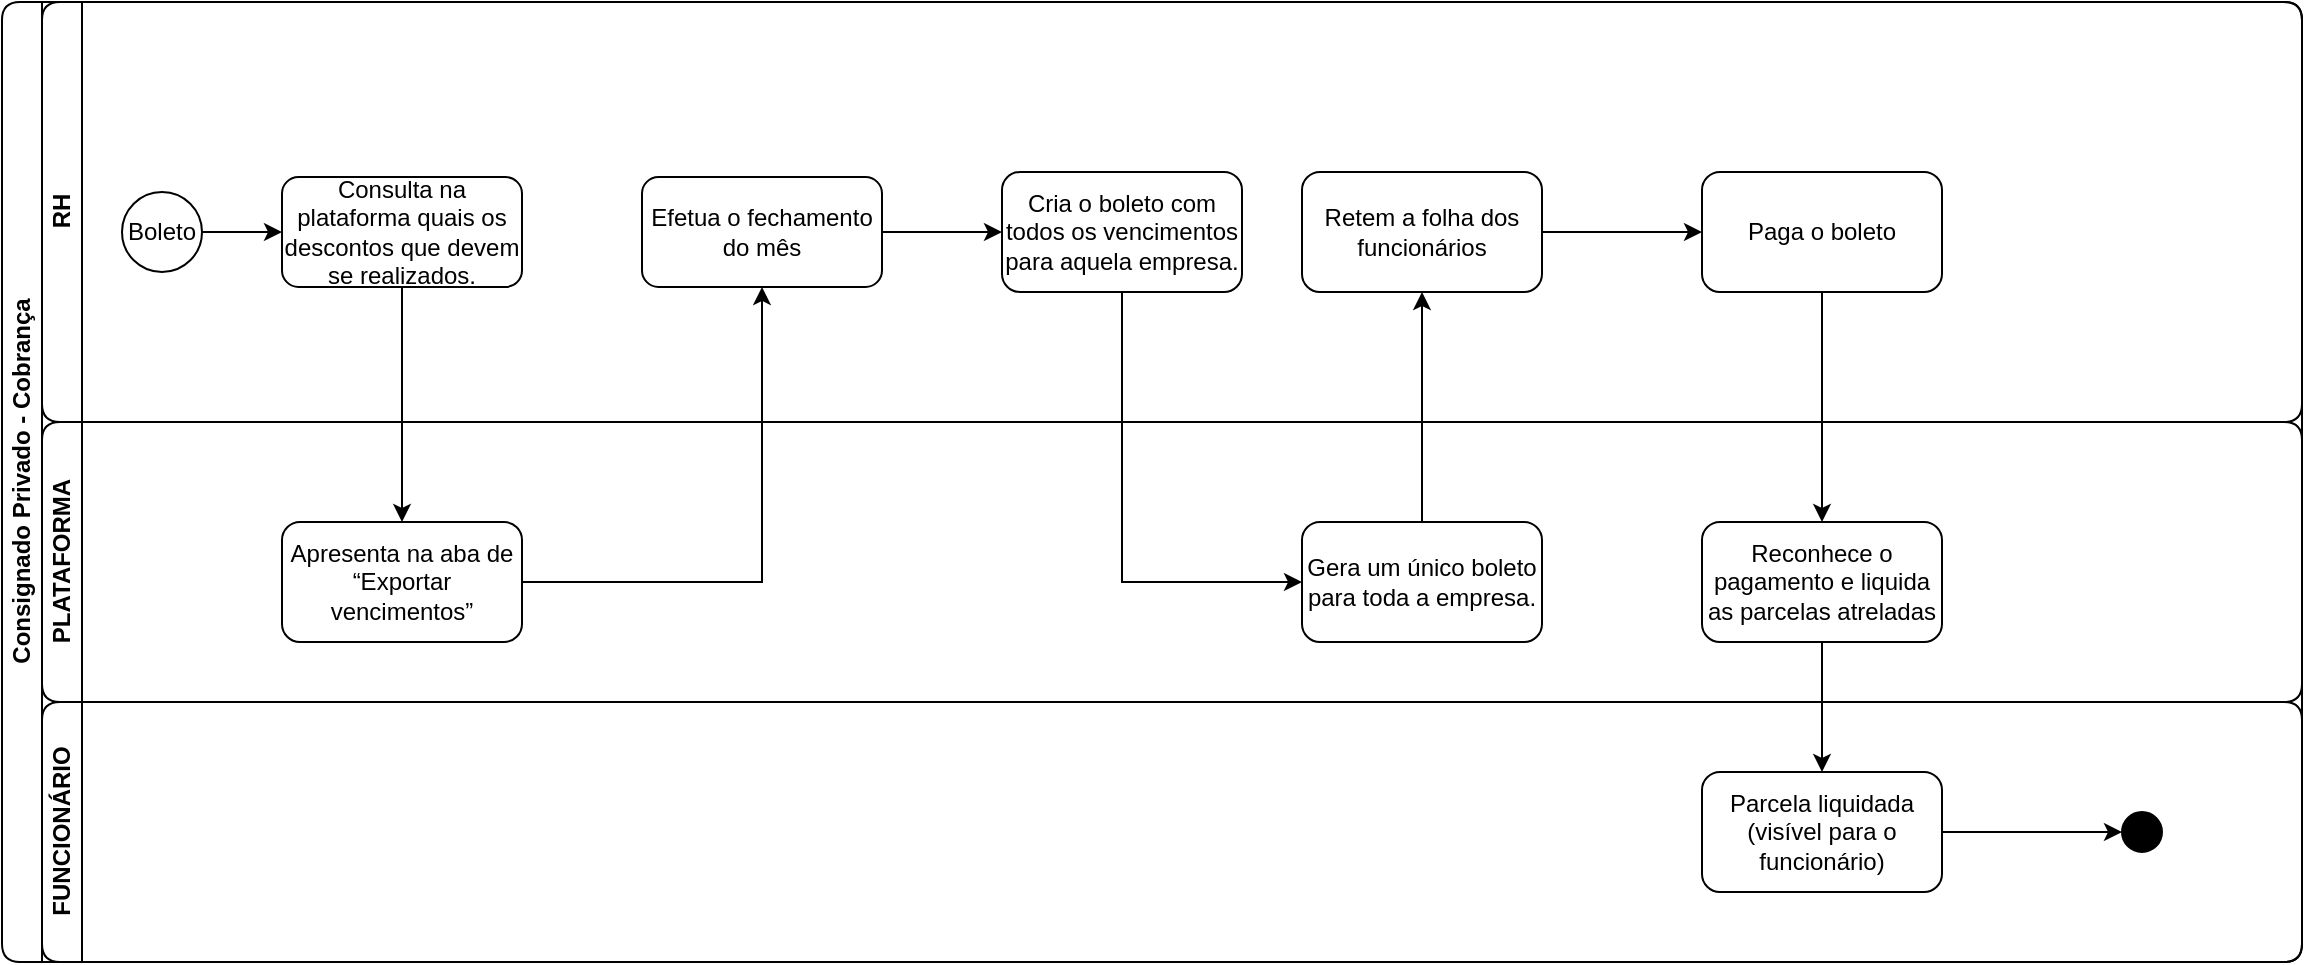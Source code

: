 <mxfile version="24.7.7">
  <diagram name="Página-1" id="-UvHIbhsEF_RS3ehz_8b">
    <mxGraphModel dx="1358" dy="1422" grid="1" gridSize="10" guides="1" tooltips="1" connect="1" arrows="1" fold="1" page="1" pageScale="1" pageWidth="1169" pageHeight="827" math="0" shadow="0">
      <root>
        <mxCell id="0" />
        <mxCell id="1" parent="0" />
        <mxCell id="awtxp1x5uubSrMTv8lsO-1" value="Consignado Privado - Cobrança" style="swimlane;html=1;childLayout=stackLayout;resizeParent=1;resizeParentMax=0;horizontal=0;startSize=20;horizontalStack=0;rounded=1;" vertex="1" parent="1">
          <mxGeometry y="-10" width="1150" height="480" as="geometry">
            <mxRectangle x="40" y="40" width="40" height="140" as="alternateBounds" />
          </mxGeometry>
        </mxCell>
        <mxCell id="awtxp1x5uubSrMTv8lsO-2" value="RH" style="swimlane;html=1;startSize=20;horizontal=0;rounded=1;" vertex="1" parent="awtxp1x5uubSrMTv8lsO-1">
          <mxGeometry x="20" width="1130" height="210" as="geometry" />
        </mxCell>
        <mxCell id="awtxp1x5uubSrMTv8lsO-51" value="" style="edgeStyle=orthogonalEdgeStyle;rounded=0;orthogonalLoop=1;jettySize=auto;html=1;" edge="1" parent="awtxp1x5uubSrMTv8lsO-2" source="awtxp1x5uubSrMTv8lsO-4" target="awtxp1x5uubSrMTv8lsO-49">
          <mxGeometry relative="1" as="geometry" />
        </mxCell>
        <mxCell id="awtxp1x5uubSrMTv8lsO-4" value="Boleto" style="ellipse;whiteSpace=wrap;html=1;rounded=1;" vertex="1" parent="awtxp1x5uubSrMTv8lsO-2">
          <mxGeometry x="40" y="95" width="40" height="40" as="geometry" />
        </mxCell>
        <mxCell id="awtxp1x5uubSrMTv8lsO-5" value="Efetua o fechamento do mês" style="rounded=1;whiteSpace=wrap;html=1;fontFamily=Helvetica;fontSize=12;fontColor=#000000;align=center;" vertex="1" parent="awtxp1x5uubSrMTv8lsO-2">
          <mxGeometry x="300" y="87.5" width="120" height="55" as="geometry" />
        </mxCell>
        <mxCell id="awtxp1x5uubSrMTv8lsO-49" value="Consulta na plataforma quais os descontos que devem se realizados." style="whiteSpace=wrap;html=1;fontColor=#000000;rounded=1;" vertex="1" parent="awtxp1x5uubSrMTv8lsO-2">
          <mxGeometry x="120" y="87.5" width="120" height="55" as="geometry" />
        </mxCell>
        <mxCell id="awtxp1x5uubSrMTv8lsO-58" value="Cria o boleto com todos os vencimentos para aquela empresa." style="whiteSpace=wrap;html=1;fontColor=#000000;rounded=1;" vertex="1" parent="awtxp1x5uubSrMTv8lsO-2">
          <mxGeometry x="480" y="85" width="120" height="60" as="geometry" />
        </mxCell>
        <mxCell id="awtxp1x5uubSrMTv8lsO-59" value="" style="edgeStyle=orthogonalEdgeStyle;rounded=0;orthogonalLoop=1;jettySize=auto;html=1;" edge="1" parent="awtxp1x5uubSrMTv8lsO-2" source="awtxp1x5uubSrMTv8lsO-5" target="awtxp1x5uubSrMTv8lsO-58">
          <mxGeometry relative="1" as="geometry" />
        </mxCell>
        <mxCell id="awtxp1x5uubSrMTv8lsO-67" value="" style="edgeStyle=orthogonalEdgeStyle;rounded=0;orthogonalLoop=1;jettySize=auto;html=1;" edge="1" parent="awtxp1x5uubSrMTv8lsO-2" source="awtxp1x5uubSrMTv8lsO-64" target="awtxp1x5uubSrMTv8lsO-66">
          <mxGeometry relative="1" as="geometry" />
        </mxCell>
        <mxCell id="awtxp1x5uubSrMTv8lsO-64" value="Retem a folha dos funcionários" style="whiteSpace=wrap;html=1;fontColor=#000000;rounded=1;" vertex="1" parent="awtxp1x5uubSrMTv8lsO-2">
          <mxGeometry x="630" y="85" width="120" height="60" as="geometry" />
        </mxCell>
        <mxCell id="awtxp1x5uubSrMTv8lsO-66" value="Paga o boleto" style="whiteSpace=wrap;html=1;fontColor=#000000;rounded=1;" vertex="1" parent="awtxp1x5uubSrMTv8lsO-2">
          <mxGeometry x="830" y="85" width="120" height="60" as="geometry" />
        </mxCell>
        <mxCell id="awtxp1x5uubSrMTv8lsO-9" value="PLATAFORMA" style="swimlane;html=1;startSize=20;horizontal=0;rounded=1;" vertex="1" parent="awtxp1x5uubSrMTv8lsO-1">
          <mxGeometry x="20" y="210" width="1130" height="140" as="geometry">
            <mxRectangle x="20" y="120" width="760" height="30" as="alternateBounds" />
          </mxGeometry>
        </mxCell>
        <mxCell id="awtxp1x5uubSrMTv8lsO-10" value="" style="edgeStyle=orthogonalEdgeStyle;rounded=0;orthogonalLoop=1;jettySize=auto;html=1;" edge="1" parent="awtxp1x5uubSrMTv8lsO-9">
          <mxGeometry relative="1" as="geometry">
            <mxPoint x="605.0" y="60" as="sourcePoint" />
          </mxGeometry>
        </mxCell>
        <mxCell id="awtxp1x5uubSrMTv8lsO-12" value="" style="edgeStyle=orthogonalEdgeStyle;rounded=0;orthogonalLoop=1;jettySize=auto;html=1;" edge="1" parent="awtxp1x5uubSrMTv8lsO-9">
          <mxGeometry relative="1" as="geometry">
            <mxPoint x="695" y="30" as="sourcePoint" />
          </mxGeometry>
        </mxCell>
        <mxCell id="awtxp1x5uubSrMTv8lsO-13" value="" style="edgeStyle=orthogonalEdgeStyle;rounded=0;orthogonalLoop=1;jettySize=auto;html=1;" edge="1" parent="awtxp1x5uubSrMTv8lsO-9">
          <mxGeometry relative="1" as="geometry">
            <mxPoint x="900" y="-30" as="sourcePoint" />
          </mxGeometry>
        </mxCell>
        <mxCell id="awtxp1x5uubSrMTv8lsO-14" value="Aprovado" style="edgeLabel;html=1;align=center;verticalAlign=middle;resizable=0;points=[];" vertex="1" connectable="0" parent="awtxp1x5uubSrMTv8lsO-13">
          <mxGeometry x="0.513" y="-2" relative="1" as="geometry">
            <mxPoint x="2" y="-27" as="offset" />
          </mxGeometry>
        </mxCell>
        <mxCell id="awtxp1x5uubSrMTv8lsO-15" value="" style="edgeStyle=orthogonalEdgeStyle;rounded=0;orthogonalLoop=1;jettySize=auto;html=1;" edge="1" parent="awtxp1x5uubSrMTv8lsO-9">
          <mxGeometry relative="1" as="geometry">
            <mxPoint x="755" y="-75" as="sourcePoint" />
          </mxGeometry>
        </mxCell>
        <mxCell id="awtxp1x5uubSrMTv8lsO-16" value="" style="edgeStyle=orthogonalEdgeStyle;rounded=0;orthogonalLoop=1;jettySize=auto;html=1;" edge="1" parent="awtxp1x5uubSrMTv8lsO-9">
          <mxGeometry relative="1" as="geometry">
            <mxPoint x="950" y="-75" as="sourcePoint" />
          </mxGeometry>
        </mxCell>
        <mxCell id="awtxp1x5uubSrMTv8lsO-17" value="Recusado" style="edgeLabel;html=1;align=center;verticalAlign=middle;resizable=0;points=[];" vertex="1" connectable="0" parent="awtxp1x5uubSrMTv8lsO-16">
          <mxGeometry x="0.349" y="1" relative="1" as="geometry">
            <mxPoint x="-14" y="1" as="offset" />
          </mxGeometry>
        </mxCell>
        <mxCell id="awtxp1x5uubSrMTv8lsO-18" value="" style="edgeStyle=orthogonalEdgeStyle;rounded=0;orthogonalLoop=1;jettySize=auto;html=1;" edge="1" parent="awtxp1x5uubSrMTv8lsO-9">
          <mxGeometry relative="1" as="geometry">
            <mxPoint x="1175" y="-75" as="sourcePoint" />
          </mxGeometry>
        </mxCell>
        <mxCell id="awtxp1x5uubSrMTv8lsO-21" value="" style="edgeStyle=orthogonalEdgeStyle;rounded=0;orthogonalLoop=1;jettySize=auto;html=1;" edge="1" parent="awtxp1x5uubSrMTv8lsO-9">
          <mxGeometry relative="1" as="geometry">
            <mxPoint x="330" y="100" as="sourcePoint" />
          </mxGeometry>
        </mxCell>
        <mxCell id="awtxp1x5uubSrMTv8lsO-22" value="Split para boleto" style="edgeLabel;html=1;align=center;verticalAlign=middle;resizable=0;points=[];" vertex="1" connectable="0" parent="awtxp1x5uubSrMTv8lsO-21">
          <mxGeometry x="-0.196" y="1" relative="1" as="geometry">
            <mxPoint x="-1" y="-10" as="offset" />
          </mxGeometry>
        </mxCell>
        <mxCell id="awtxp1x5uubSrMTv8lsO-23" style="edgeStyle=orthogonalEdgeStyle;rounded=0;orthogonalLoop=1;jettySize=auto;html=1;entryX=0.5;entryY=1;entryDx=0;entryDy=0;" edge="1" parent="awtxp1x5uubSrMTv8lsO-9">
          <mxGeometry relative="1" as="geometry">
            <mxPoint x="565" y="90" as="targetPoint" />
          </mxGeometry>
        </mxCell>
        <mxCell id="awtxp1x5uubSrMTv8lsO-55" value="Apresenta na aba de “Exportar vencimentos”" style="whiteSpace=wrap;html=1;fontColor=#000000;rounded=1;" vertex="1" parent="awtxp1x5uubSrMTv8lsO-9">
          <mxGeometry x="120" y="50" width="120" height="60" as="geometry" />
        </mxCell>
        <mxCell id="awtxp1x5uubSrMTv8lsO-60" value="Gera um único boleto para toda a empresa." style="whiteSpace=wrap;html=1;fontColor=#000000;rounded=1;" vertex="1" parent="awtxp1x5uubSrMTv8lsO-9">
          <mxGeometry x="630" y="50" width="120" height="60" as="geometry" />
        </mxCell>
        <mxCell id="awtxp1x5uubSrMTv8lsO-68" value="Reconhece o pagamento e liquida as parcelas atreladas" style="whiteSpace=wrap;html=1;fontColor=#000000;rounded=1;" vertex="1" parent="awtxp1x5uubSrMTv8lsO-9">
          <mxGeometry x="830" y="50" width="120" height="60" as="geometry" />
        </mxCell>
        <mxCell id="awtxp1x5uubSrMTv8lsO-44" value="FUNCIONÁRIO" style="swimlane;html=1;startSize=20;horizontal=0;rounded=1;" vertex="1" parent="awtxp1x5uubSrMTv8lsO-1">
          <mxGeometry x="20" y="350" width="1130" height="130" as="geometry" />
        </mxCell>
        <mxCell id="awtxp1x5uubSrMTv8lsO-45" value="" style="edgeStyle=orthogonalEdgeStyle;rounded=0;orthogonalLoop=1;jettySize=auto;html=1;" edge="1" parent="awtxp1x5uubSrMTv8lsO-44">
          <mxGeometry relative="1" as="geometry">
            <mxPoint x="2585.0" y="53.75" as="sourcePoint" />
          </mxGeometry>
        </mxCell>
        <mxCell id="awtxp1x5uubSrMTv8lsO-46" value="" style="edgeStyle=orthogonalEdgeStyle;rounded=0;orthogonalLoop=1;jettySize=auto;html=1;" edge="1" parent="awtxp1x5uubSrMTv8lsO-44">
          <mxGeometry relative="1" as="geometry">
            <mxPoint x="2385.0" y="53.75" as="sourcePoint" />
          </mxGeometry>
        </mxCell>
        <mxCell id="awtxp1x5uubSrMTv8lsO-47" value="" style="edgeStyle=orthogonalEdgeStyle;rounded=0;orthogonalLoop=1;jettySize=auto;html=1;" edge="1" parent="awtxp1x5uubSrMTv8lsO-44">
          <mxGeometry relative="1" as="geometry">
            <mxPoint x="2770.0" y="53.75" as="sourcePoint" />
          </mxGeometry>
        </mxCell>
        <mxCell id="awtxp1x5uubSrMTv8lsO-76" value="" style="edgeStyle=orthogonalEdgeStyle;rounded=0;orthogonalLoop=1;jettySize=auto;html=1;" edge="1" parent="awtxp1x5uubSrMTv8lsO-44" source="awtxp1x5uubSrMTv8lsO-71" target="awtxp1x5uubSrMTv8lsO-75">
          <mxGeometry relative="1" as="geometry" />
        </mxCell>
        <mxCell id="awtxp1x5uubSrMTv8lsO-71" value="Parcela liquidada (visível para o funcionário)" style="whiteSpace=wrap;html=1;fontColor=#000000;rounded=1;" vertex="1" parent="awtxp1x5uubSrMTv8lsO-44">
          <mxGeometry x="830" y="35" width="120" height="60" as="geometry" />
        </mxCell>
        <mxCell id="awtxp1x5uubSrMTv8lsO-75" value="" style="ellipse;whiteSpace=wrap;html=1;fontColor=#000000;rounded=1;fillColor=#000000;" vertex="1" parent="awtxp1x5uubSrMTv8lsO-44">
          <mxGeometry x="1040" y="55" width="20" height="20" as="geometry" />
        </mxCell>
        <mxCell id="awtxp1x5uubSrMTv8lsO-32" value="" style="edgeStyle=orthogonalEdgeStyle;rounded=0;orthogonalLoop=1;jettySize=auto;html=1;exitX=0.5;exitY=1;exitDx=0;exitDy=0;" edge="1" parent="awtxp1x5uubSrMTv8lsO-1">
          <mxGeometry relative="1" as="geometry">
            <mxPoint x="2345" y="505" as="sourcePoint" />
          </mxGeometry>
        </mxCell>
        <mxCell id="awtxp1x5uubSrMTv8lsO-33" value="" style="edgeStyle=orthogonalEdgeStyle;rounded=0;orthogonalLoop=1;jettySize=auto;html=1;" edge="1" parent="awtxp1x5uubSrMTv8lsO-1">
          <mxGeometry relative="1" as="geometry">
            <mxPoint x="1805" y="565" as="sourcePoint" />
          </mxGeometry>
        </mxCell>
        <mxCell id="awtxp1x5uubSrMTv8lsO-34" value="" style="edgeStyle=orthogonalEdgeStyle;rounded=0;orthogonalLoop=1;jettySize=auto;html=1;entryX=0.5;entryY=1;entryDx=0;entryDy=0;" edge="1" parent="awtxp1x5uubSrMTv8lsO-1">
          <mxGeometry relative="1" as="geometry">
            <mxPoint x="1865" y="691.261" as="sourcePoint" />
          </mxGeometry>
        </mxCell>
        <mxCell id="awtxp1x5uubSrMTv8lsO-35" value="" style="edgeStyle=orthogonalEdgeStyle;rounded=0;orthogonalLoop=1;jettySize=auto;html=1;" edge="1" parent="awtxp1x5uubSrMTv8lsO-1">
          <mxGeometry relative="1" as="geometry">
            <mxPoint x="1325" y="522.5" as="sourcePoint" />
          </mxGeometry>
        </mxCell>
        <mxCell id="awtxp1x5uubSrMTv8lsO-36" value="" style="edgeStyle=orthogonalEdgeStyle;rounded=0;orthogonalLoop=1;jettySize=auto;html=1;" edge="1" parent="awtxp1x5uubSrMTv8lsO-1">
          <mxGeometry relative="1" as="geometry">
            <mxPoint x="1385" y="691.261" as="sourcePoint" />
          </mxGeometry>
        </mxCell>
        <mxCell id="awtxp1x5uubSrMTv8lsO-37" value="" style="edgeStyle=orthogonalEdgeStyle;rounded=0;orthogonalLoop=1;jettySize=auto;html=1;" edge="1" parent="awtxp1x5uubSrMTv8lsO-1">
          <mxGeometry relative="1" as="geometry">
            <mxPoint x="920" y="270" as="sourcePoint" />
          </mxGeometry>
        </mxCell>
        <mxCell id="awtxp1x5uubSrMTv8lsO-38" value="" style="edgeStyle=orthogonalEdgeStyle;rounded=0;orthogonalLoop=1;jettySize=auto;html=1;" edge="1" parent="awtxp1x5uubSrMTv8lsO-1">
          <mxGeometry relative="1" as="geometry">
            <mxPoint x="1120" y="462.5" as="sourcePoint" />
          </mxGeometry>
        </mxCell>
        <mxCell id="awtxp1x5uubSrMTv8lsO-39" value="" style="edgeStyle=orthogonalEdgeStyle;rounded=0;orthogonalLoop=1;jettySize=auto;html=1;" edge="1" parent="awtxp1x5uubSrMTv8lsO-1">
          <mxGeometry relative="1" as="geometry">
            <mxPoint x="1180" y="240.043" as="sourcePoint" />
          </mxGeometry>
        </mxCell>
        <mxCell id="awtxp1x5uubSrMTv8lsO-40" value="" style="edgeStyle=orthogonalEdgeStyle;rounded=0;orthogonalLoop=1;jettySize=auto;html=1;" edge="1" parent="awtxp1x5uubSrMTv8lsO-1">
          <mxGeometry relative="1" as="geometry">
            <mxPoint x="1805" y="430" as="sourcePoint" />
          </mxGeometry>
        </mxCell>
        <mxCell id="awtxp1x5uubSrMTv8lsO-56" value="" style="edgeStyle=orthogonalEdgeStyle;rounded=0;orthogonalLoop=1;jettySize=auto;html=1;" edge="1" parent="awtxp1x5uubSrMTv8lsO-1" source="awtxp1x5uubSrMTv8lsO-49" target="awtxp1x5uubSrMTv8lsO-55">
          <mxGeometry relative="1" as="geometry" />
        </mxCell>
        <mxCell id="awtxp1x5uubSrMTv8lsO-57" style="edgeStyle=orthogonalEdgeStyle;rounded=0;orthogonalLoop=1;jettySize=auto;html=1;entryX=0.5;entryY=1;entryDx=0;entryDy=0;" edge="1" parent="awtxp1x5uubSrMTv8lsO-1" source="awtxp1x5uubSrMTv8lsO-55" target="awtxp1x5uubSrMTv8lsO-5">
          <mxGeometry relative="1" as="geometry" />
        </mxCell>
        <mxCell id="awtxp1x5uubSrMTv8lsO-65" value="" style="edgeStyle=orthogonalEdgeStyle;rounded=0;orthogonalLoop=1;jettySize=auto;html=1;" edge="1" parent="awtxp1x5uubSrMTv8lsO-1" source="awtxp1x5uubSrMTv8lsO-60" target="awtxp1x5uubSrMTv8lsO-64">
          <mxGeometry relative="1" as="geometry" />
        </mxCell>
        <mxCell id="awtxp1x5uubSrMTv8lsO-61" value="" style="edgeStyle=orthogonalEdgeStyle;rounded=0;orthogonalLoop=1;jettySize=auto;html=1;entryX=0;entryY=0.5;entryDx=0;entryDy=0;exitX=0.5;exitY=1;exitDx=0;exitDy=0;" edge="1" parent="awtxp1x5uubSrMTv8lsO-1" source="awtxp1x5uubSrMTv8lsO-58" target="awtxp1x5uubSrMTv8lsO-60">
          <mxGeometry relative="1" as="geometry" />
        </mxCell>
        <mxCell id="awtxp1x5uubSrMTv8lsO-69" value="" style="edgeStyle=orthogonalEdgeStyle;rounded=0;orthogonalLoop=1;jettySize=auto;html=1;" edge="1" parent="awtxp1x5uubSrMTv8lsO-1" source="awtxp1x5uubSrMTv8lsO-66" target="awtxp1x5uubSrMTv8lsO-68">
          <mxGeometry relative="1" as="geometry" />
        </mxCell>
        <mxCell id="awtxp1x5uubSrMTv8lsO-72" value="" style="edgeStyle=orthogonalEdgeStyle;rounded=0;orthogonalLoop=1;jettySize=auto;html=1;" edge="1" parent="awtxp1x5uubSrMTv8lsO-1" source="awtxp1x5uubSrMTv8lsO-68" target="awtxp1x5uubSrMTv8lsO-71">
          <mxGeometry relative="1" as="geometry" />
        </mxCell>
      </root>
    </mxGraphModel>
  </diagram>
</mxfile>
